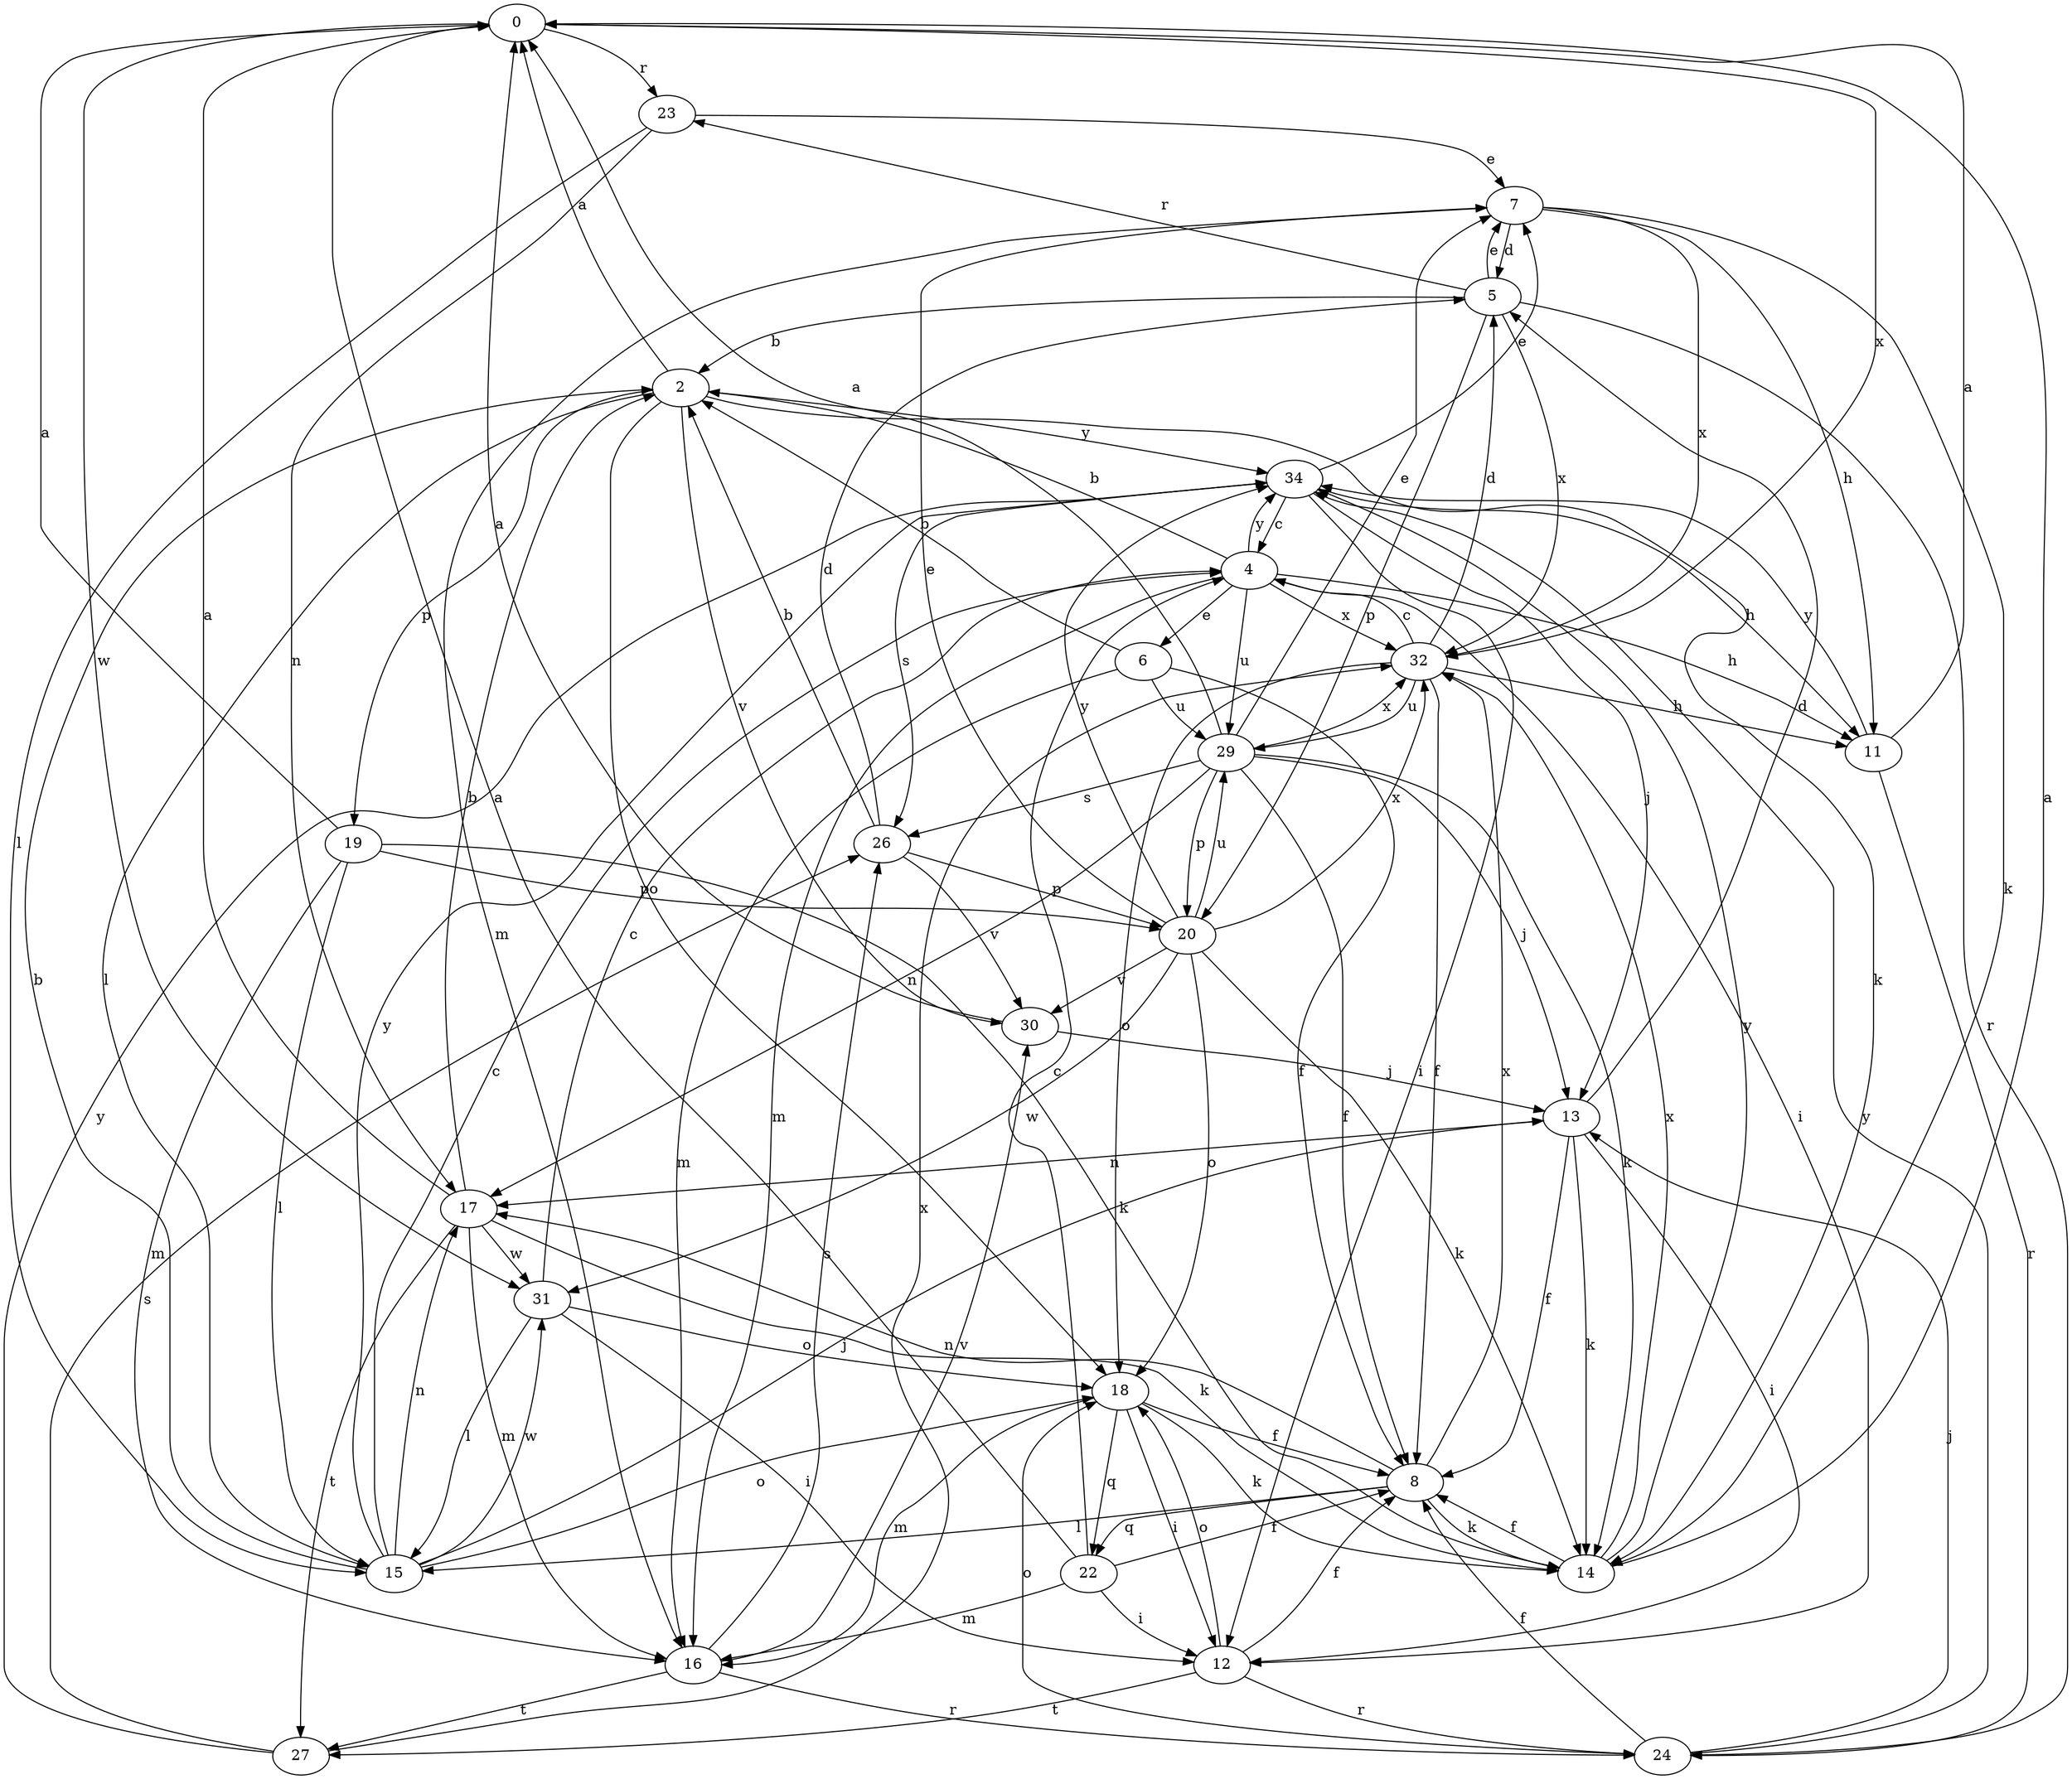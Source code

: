 strict digraph  {
0;
2;
4;
5;
6;
7;
8;
11;
12;
13;
14;
15;
16;
17;
18;
19;
20;
22;
23;
24;
26;
27;
29;
30;
31;
32;
34;
0 -> 23  [label=r];
0 -> 31  [label=w];
0 -> 32  [label=x];
2 -> 0  [label=a];
2 -> 14  [label=k];
2 -> 15  [label=l];
2 -> 18  [label=o];
2 -> 19  [label=p];
2 -> 30  [label=v];
2 -> 34  [label=y];
4 -> 2  [label=b];
4 -> 6  [label=e];
4 -> 11  [label=h];
4 -> 12  [label=i];
4 -> 16  [label=m];
4 -> 29  [label=u];
4 -> 32  [label=x];
4 -> 34  [label=y];
5 -> 2  [label=b];
5 -> 7  [label=e];
5 -> 20  [label=p];
5 -> 23  [label=r];
5 -> 24  [label=r];
5 -> 32  [label=x];
6 -> 2  [label=b];
6 -> 8  [label=f];
6 -> 16  [label=m];
6 -> 29  [label=u];
7 -> 5  [label=d];
7 -> 11  [label=h];
7 -> 14  [label=k];
7 -> 16  [label=m];
7 -> 32  [label=x];
8 -> 14  [label=k];
8 -> 15  [label=l];
8 -> 17  [label=n];
8 -> 22  [label=q];
8 -> 32  [label=x];
11 -> 0  [label=a];
11 -> 24  [label=r];
11 -> 34  [label=y];
12 -> 8  [label=f];
12 -> 18  [label=o];
12 -> 24  [label=r];
12 -> 27  [label=t];
13 -> 5  [label=d];
13 -> 8  [label=f];
13 -> 12  [label=i];
13 -> 14  [label=k];
13 -> 17  [label=n];
14 -> 0  [label=a];
14 -> 8  [label=f];
14 -> 32  [label=x];
14 -> 34  [label=y];
15 -> 2  [label=b];
15 -> 4  [label=c];
15 -> 13  [label=j];
15 -> 17  [label=n];
15 -> 18  [label=o];
15 -> 31  [label=w];
15 -> 34  [label=y];
16 -> 24  [label=r];
16 -> 26  [label=s];
16 -> 27  [label=t];
16 -> 30  [label=v];
17 -> 0  [label=a];
17 -> 2  [label=b];
17 -> 14  [label=k];
17 -> 16  [label=m];
17 -> 27  [label=t];
17 -> 31  [label=w];
18 -> 8  [label=f];
18 -> 12  [label=i];
18 -> 14  [label=k];
18 -> 16  [label=m];
18 -> 22  [label=q];
19 -> 0  [label=a];
19 -> 14  [label=k];
19 -> 15  [label=l];
19 -> 16  [label=m];
19 -> 20  [label=p];
20 -> 7  [label=e];
20 -> 14  [label=k];
20 -> 18  [label=o];
20 -> 29  [label=u];
20 -> 30  [label=v];
20 -> 31  [label=w];
20 -> 32  [label=x];
20 -> 34  [label=y];
22 -> 0  [label=a];
22 -> 4  [label=c];
22 -> 8  [label=f];
22 -> 12  [label=i];
22 -> 16  [label=m];
23 -> 7  [label=e];
23 -> 15  [label=l];
23 -> 17  [label=n];
24 -> 8  [label=f];
24 -> 13  [label=j];
24 -> 18  [label=o];
24 -> 34  [label=y];
26 -> 2  [label=b];
26 -> 5  [label=d];
26 -> 20  [label=p];
26 -> 30  [label=v];
27 -> 26  [label=s];
27 -> 32  [label=x];
27 -> 34  [label=y];
29 -> 0  [label=a];
29 -> 7  [label=e];
29 -> 8  [label=f];
29 -> 13  [label=j];
29 -> 14  [label=k];
29 -> 17  [label=n];
29 -> 20  [label=p];
29 -> 26  [label=s];
29 -> 32  [label=x];
30 -> 0  [label=a];
30 -> 13  [label=j];
31 -> 4  [label=c];
31 -> 12  [label=i];
31 -> 15  [label=l];
31 -> 18  [label=o];
32 -> 4  [label=c];
32 -> 5  [label=d];
32 -> 8  [label=f];
32 -> 11  [label=h];
32 -> 18  [label=o];
32 -> 29  [label=u];
34 -> 4  [label=c];
34 -> 7  [label=e];
34 -> 11  [label=h];
34 -> 12  [label=i];
34 -> 13  [label=j];
34 -> 26  [label=s];
}
